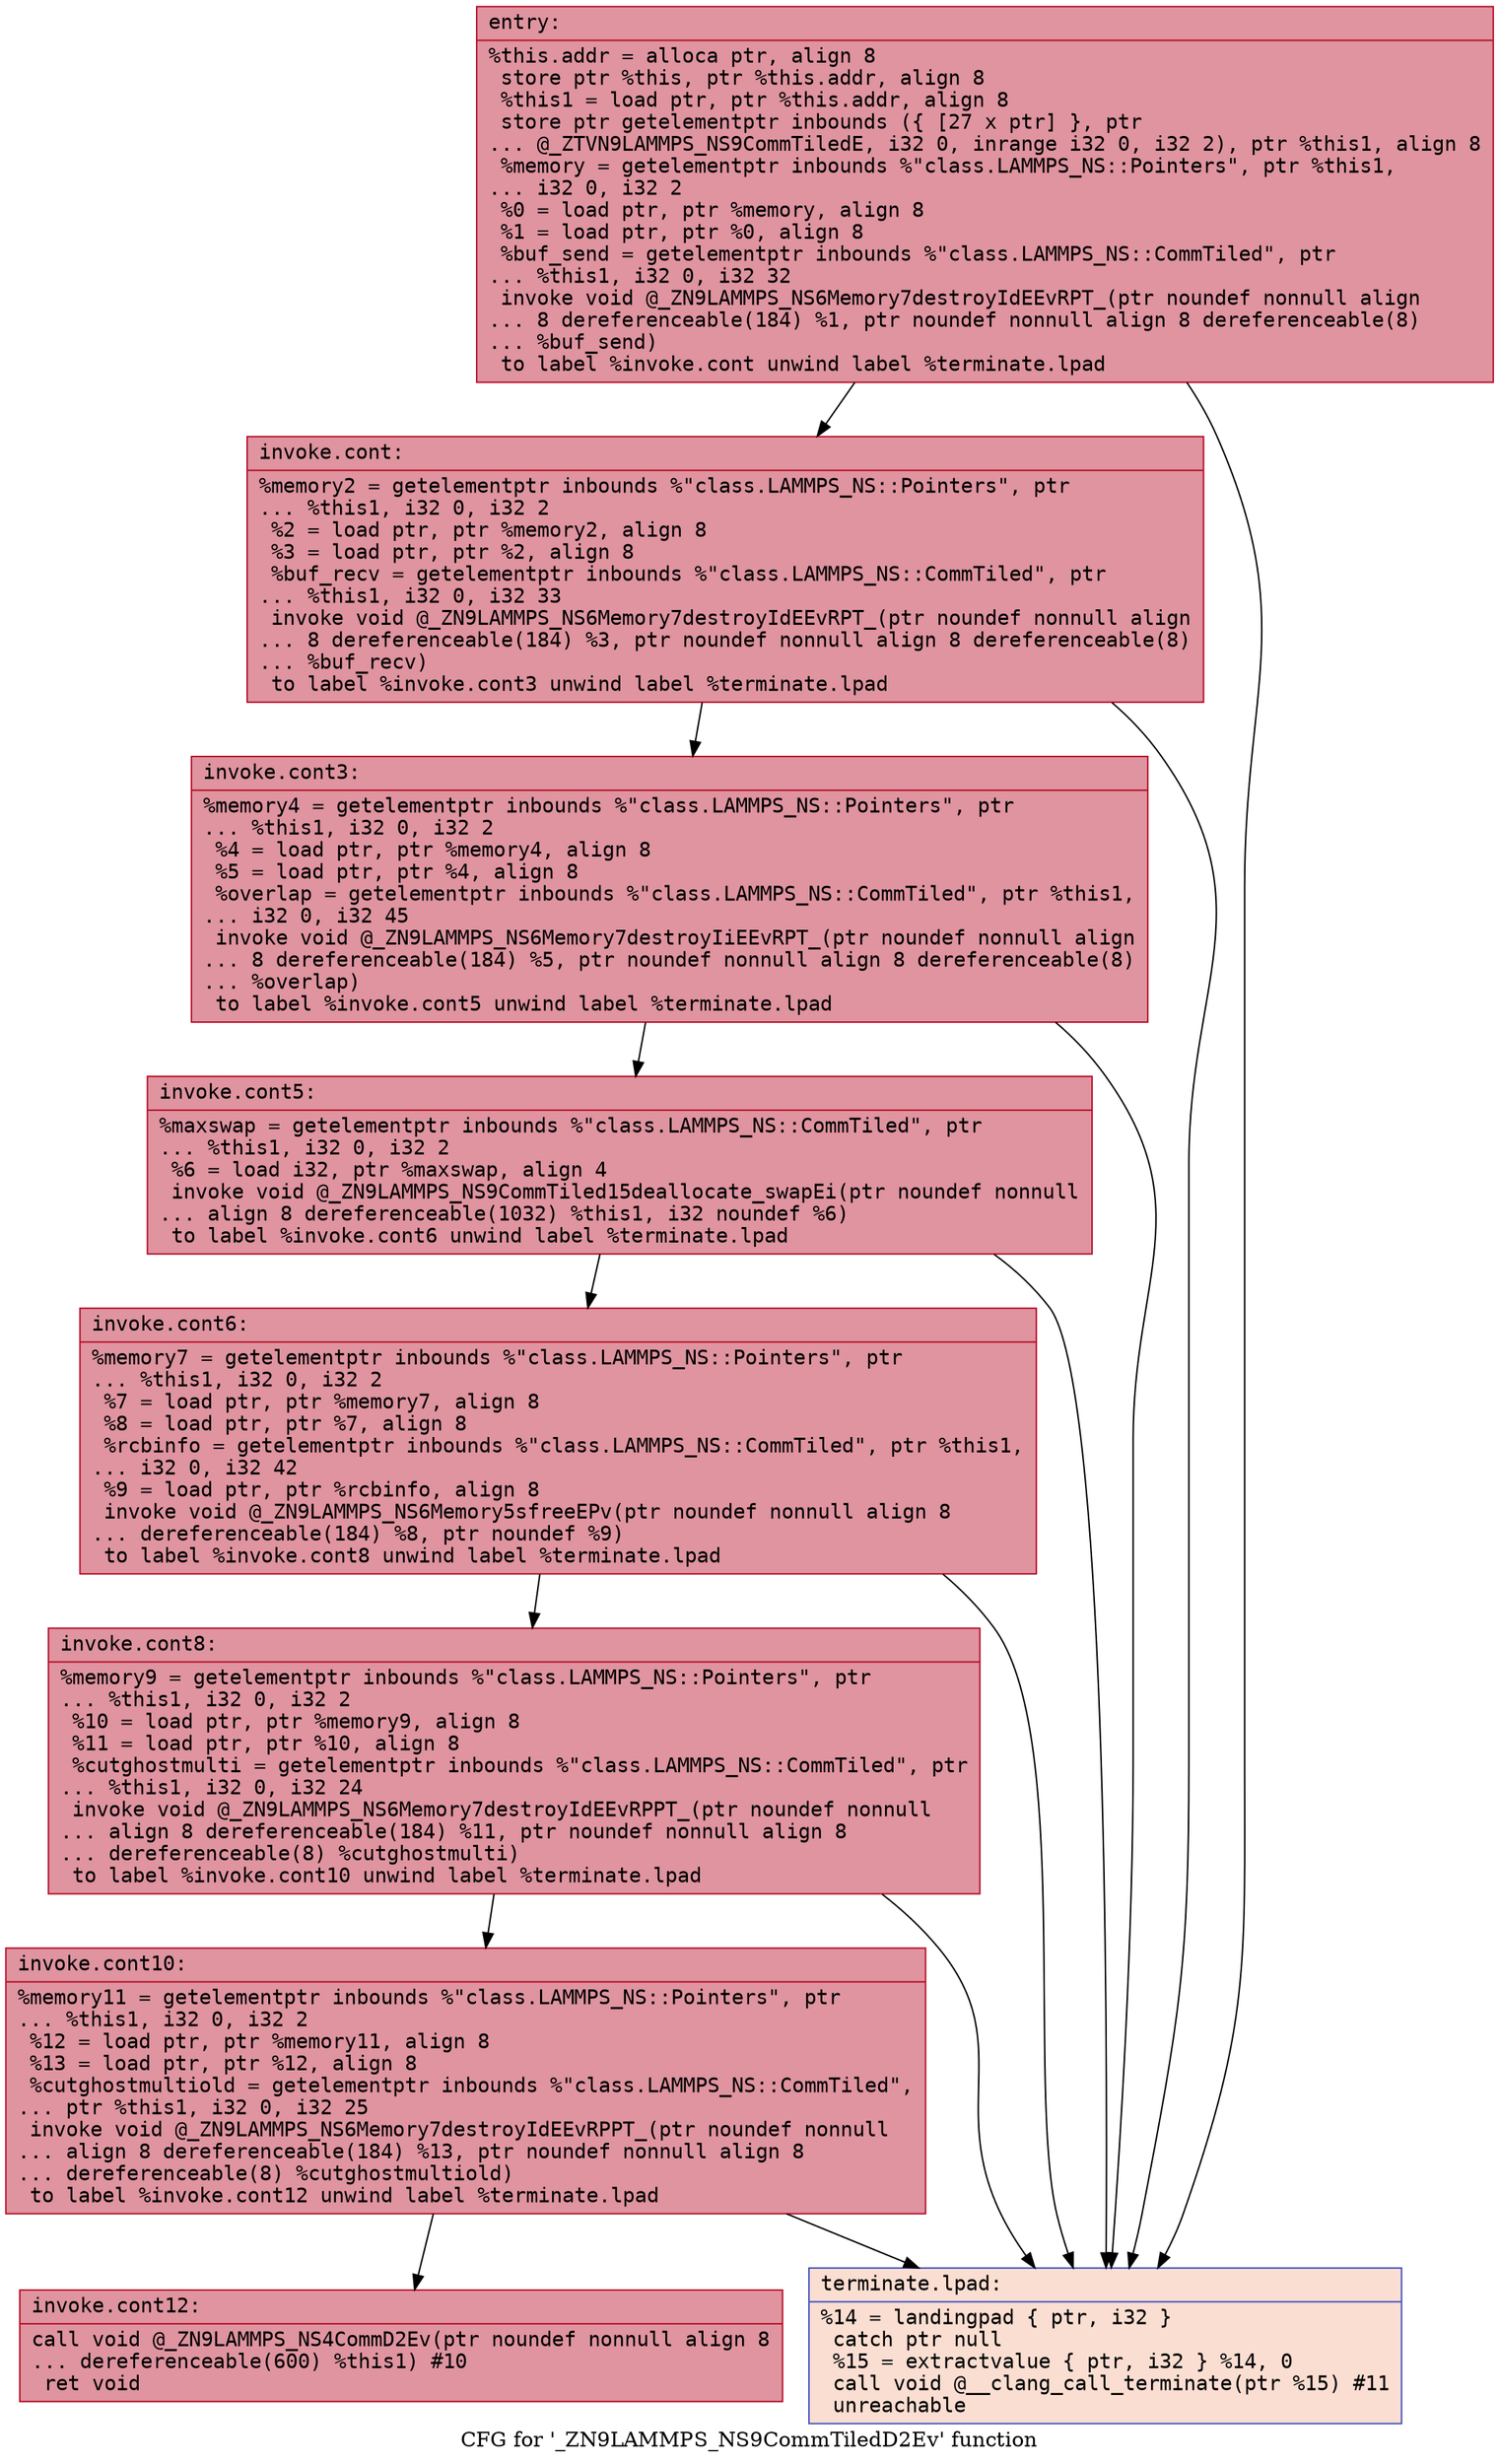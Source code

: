 digraph "CFG for '_ZN9LAMMPS_NS9CommTiledD2Ev' function" {
	label="CFG for '_ZN9LAMMPS_NS9CommTiledD2Ev' function";

	Node0x556077381250 [shape=record,color="#b70d28ff", style=filled, fillcolor="#b70d2870" fontname="Courier",label="{entry:\l|  %this.addr = alloca ptr, align 8\l  store ptr %this, ptr %this.addr, align 8\l  %this1 = load ptr, ptr %this.addr, align 8\l  store ptr getelementptr inbounds (\{ [27 x ptr] \}, ptr\l... @_ZTVN9LAMMPS_NS9CommTiledE, i32 0, inrange i32 0, i32 2), ptr %this1, align 8\l  %memory = getelementptr inbounds %\"class.LAMMPS_NS::Pointers\", ptr %this1,\l... i32 0, i32 2\l  %0 = load ptr, ptr %memory, align 8\l  %1 = load ptr, ptr %0, align 8\l  %buf_send = getelementptr inbounds %\"class.LAMMPS_NS::CommTiled\", ptr\l... %this1, i32 0, i32 32\l  invoke void @_ZN9LAMMPS_NS6Memory7destroyIdEEvRPT_(ptr noundef nonnull align\l... 8 dereferenceable(184) %1, ptr noundef nonnull align 8 dereferenceable(8)\l... %buf_send)\l          to label %invoke.cont unwind label %terminate.lpad\l}"];
	Node0x556077381250 -> Node0x5560773816b0[tooltip="entry -> invoke.cont\nProbability 100.00%" ];
	Node0x556077381250 -> Node0x556077381730[tooltip="entry -> terminate.lpad\nProbability 0.00%" ];
	Node0x5560773816b0 [shape=record,color="#b70d28ff", style=filled, fillcolor="#b70d2870" fontname="Courier",label="{invoke.cont:\l|  %memory2 = getelementptr inbounds %\"class.LAMMPS_NS::Pointers\", ptr\l... %this1, i32 0, i32 2\l  %2 = load ptr, ptr %memory2, align 8\l  %3 = load ptr, ptr %2, align 8\l  %buf_recv = getelementptr inbounds %\"class.LAMMPS_NS::CommTiled\", ptr\l... %this1, i32 0, i32 33\l  invoke void @_ZN9LAMMPS_NS6Memory7destroyIdEEvRPT_(ptr noundef nonnull align\l... 8 dereferenceable(184) %3, ptr noundef nonnull align 8 dereferenceable(8)\l... %buf_recv)\l          to label %invoke.cont3 unwind label %terminate.lpad\l}"];
	Node0x5560773816b0 -> Node0x556077381d60[tooltip="invoke.cont -> invoke.cont3\nProbability 100.00%" ];
	Node0x5560773816b0 -> Node0x556077381730[tooltip="invoke.cont -> terminate.lpad\nProbability 0.00%" ];
	Node0x556077381d60 [shape=record,color="#b70d28ff", style=filled, fillcolor="#b70d2870" fontname="Courier",label="{invoke.cont3:\l|  %memory4 = getelementptr inbounds %\"class.LAMMPS_NS::Pointers\", ptr\l... %this1, i32 0, i32 2\l  %4 = load ptr, ptr %memory4, align 8\l  %5 = load ptr, ptr %4, align 8\l  %overlap = getelementptr inbounds %\"class.LAMMPS_NS::CommTiled\", ptr %this1,\l... i32 0, i32 45\l  invoke void @_ZN9LAMMPS_NS6Memory7destroyIiEEvRPT_(ptr noundef nonnull align\l... 8 dereferenceable(184) %5, ptr noundef nonnull align 8 dereferenceable(8)\l... %overlap)\l          to label %invoke.cont5 unwind label %terminate.lpad\l}"];
	Node0x556077381d60 -> Node0x5560773823a0[tooltip="invoke.cont3 -> invoke.cont5\nProbability 100.00%" ];
	Node0x556077381d60 -> Node0x556077381730[tooltip="invoke.cont3 -> terminate.lpad\nProbability 0.00%" ];
	Node0x5560773823a0 [shape=record,color="#b70d28ff", style=filled, fillcolor="#b70d2870" fontname="Courier",label="{invoke.cont5:\l|  %maxswap = getelementptr inbounds %\"class.LAMMPS_NS::CommTiled\", ptr\l... %this1, i32 0, i32 2\l  %6 = load i32, ptr %maxswap, align 4\l  invoke void @_ZN9LAMMPS_NS9CommTiled15deallocate_swapEi(ptr noundef nonnull\l... align 8 dereferenceable(1032) %this1, i32 noundef %6)\l          to label %invoke.cont6 unwind label %terminate.lpad\l}"];
	Node0x5560773823a0 -> Node0x556077382810[tooltip="invoke.cont5 -> invoke.cont6\nProbability 100.00%" ];
	Node0x5560773823a0 -> Node0x556077381730[tooltip="invoke.cont5 -> terminate.lpad\nProbability 0.00%" ];
	Node0x556077382810 [shape=record,color="#b70d28ff", style=filled, fillcolor="#b70d2870" fontname="Courier",label="{invoke.cont6:\l|  %memory7 = getelementptr inbounds %\"class.LAMMPS_NS::Pointers\", ptr\l... %this1, i32 0, i32 2\l  %7 = load ptr, ptr %memory7, align 8\l  %8 = load ptr, ptr %7, align 8\l  %rcbinfo = getelementptr inbounds %\"class.LAMMPS_NS::CommTiled\", ptr %this1,\l... i32 0, i32 42\l  %9 = load ptr, ptr %rcbinfo, align 8\l  invoke void @_ZN9LAMMPS_NS6Memory5sfreeEPv(ptr noundef nonnull align 8\l... dereferenceable(184) %8, ptr noundef %9)\l          to label %invoke.cont8 unwind label %terminate.lpad\l}"];
	Node0x556077382810 -> Node0x556077382e20[tooltip="invoke.cont6 -> invoke.cont8\nProbability 100.00%" ];
	Node0x556077382810 -> Node0x556077381730[tooltip="invoke.cont6 -> terminate.lpad\nProbability 0.00%" ];
	Node0x556077382e20 [shape=record,color="#b70d28ff", style=filled, fillcolor="#b70d2870" fontname="Courier",label="{invoke.cont8:\l|  %memory9 = getelementptr inbounds %\"class.LAMMPS_NS::Pointers\", ptr\l... %this1, i32 0, i32 2\l  %10 = load ptr, ptr %memory9, align 8\l  %11 = load ptr, ptr %10, align 8\l  %cutghostmulti = getelementptr inbounds %\"class.LAMMPS_NS::CommTiled\", ptr\l... %this1, i32 0, i32 24\l  invoke void @_ZN9LAMMPS_NS6Memory7destroyIdEEvRPPT_(ptr noundef nonnull\l... align 8 dereferenceable(184) %11, ptr noundef nonnull align 8\l... dereferenceable(8) %cutghostmulti)\l          to label %invoke.cont10 unwind label %terminate.lpad\l}"];
	Node0x556077382e20 -> Node0x5560773833f0[tooltip="invoke.cont8 -> invoke.cont10\nProbability 100.00%" ];
	Node0x556077382e20 -> Node0x556077381730[tooltip="invoke.cont8 -> terminate.lpad\nProbability 0.00%" ];
	Node0x5560773833f0 [shape=record,color="#b70d28ff", style=filled, fillcolor="#b70d2870" fontname="Courier",label="{invoke.cont10:\l|  %memory11 = getelementptr inbounds %\"class.LAMMPS_NS::Pointers\", ptr\l... %this1, i32 0, i32 2\l  %12 = load ptr, ptr %memory11, align 8\l  %13 = load ptr, ptr %12, align 8\l  %cutghostmultiold = getelementptr inbounds %\"class.LAMMPS_NS::CommTiled\",\l... ptr %this1, i32 0, i32 25\l  invoke void @_ZN9LAMMPS_NS6Memory7destroyIdEEvRPPT_(ptr noundef nonnull\l... align 8 dereferenceable(184) %13, ptr noundef nonnull align 8\l... dereferenceable(8) %cutghostmultiold)\l          to label %invoke.cont12 unwind label %terminate.lpad\l}"];
	Node0x5560773833f0 -> Node0x556077383a60[tooltip="invoke.cont10 -> invoke.cont12\nProbability 100.00%" ];
	Node0x5560773833f0 -> Node0x556077381730[tooltip="invoke.cont10 -> terminate.lpad\nProbability 0.00%" ];
	Node0x556077383a60 [shape=record,color="#b70d28ff", style=filled, fillcolor="#b70d2870" fontname="Courier",label="{invoke.cont12:\l|  call void @_ZN9LAMMPS_NS4CommD2Ev(ptr noundef nonnull align 8\l... dereferenceable(600) %this1) #10\l  ret void\l}"];
	Node0x556077381730 [shape=record,color="#3d50c3ff", style=filled, fillcolor="#f7b59970" fontname="Courier",label="{terminate.lpad:\l|  %14 = landingpad \{ ptr, i32 \}\l          catch ptr null\l  %15 = extractvalue \{ ptr, i32 \} %14, 0\l  call void @__clang_call_terminate(ptr %15) #11\l  unreachable\l}"];
}
